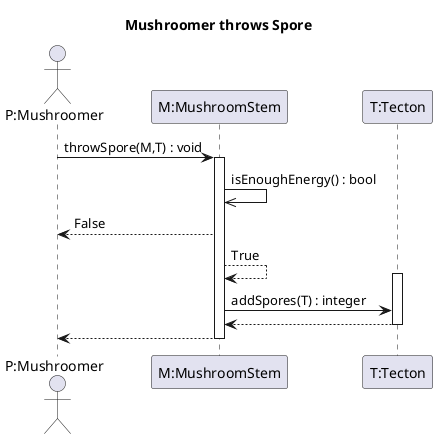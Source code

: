 @startuml startTurn_mushroomer

title Mushroomer throws Spore


actor "P:Mushroomer" as P
participant "M:MushroomStem" as M
participant "T:Tecton" as T

P -> M: throwSpore(M,T) : void
activate M
M ->> M: isEnoughEnergy() : bool
M --> P: False
M --> M: True
activate T
M -> T : addSpores(T) : integer
T --> M
deactivate T
M --> P
deactivate M

@enduml